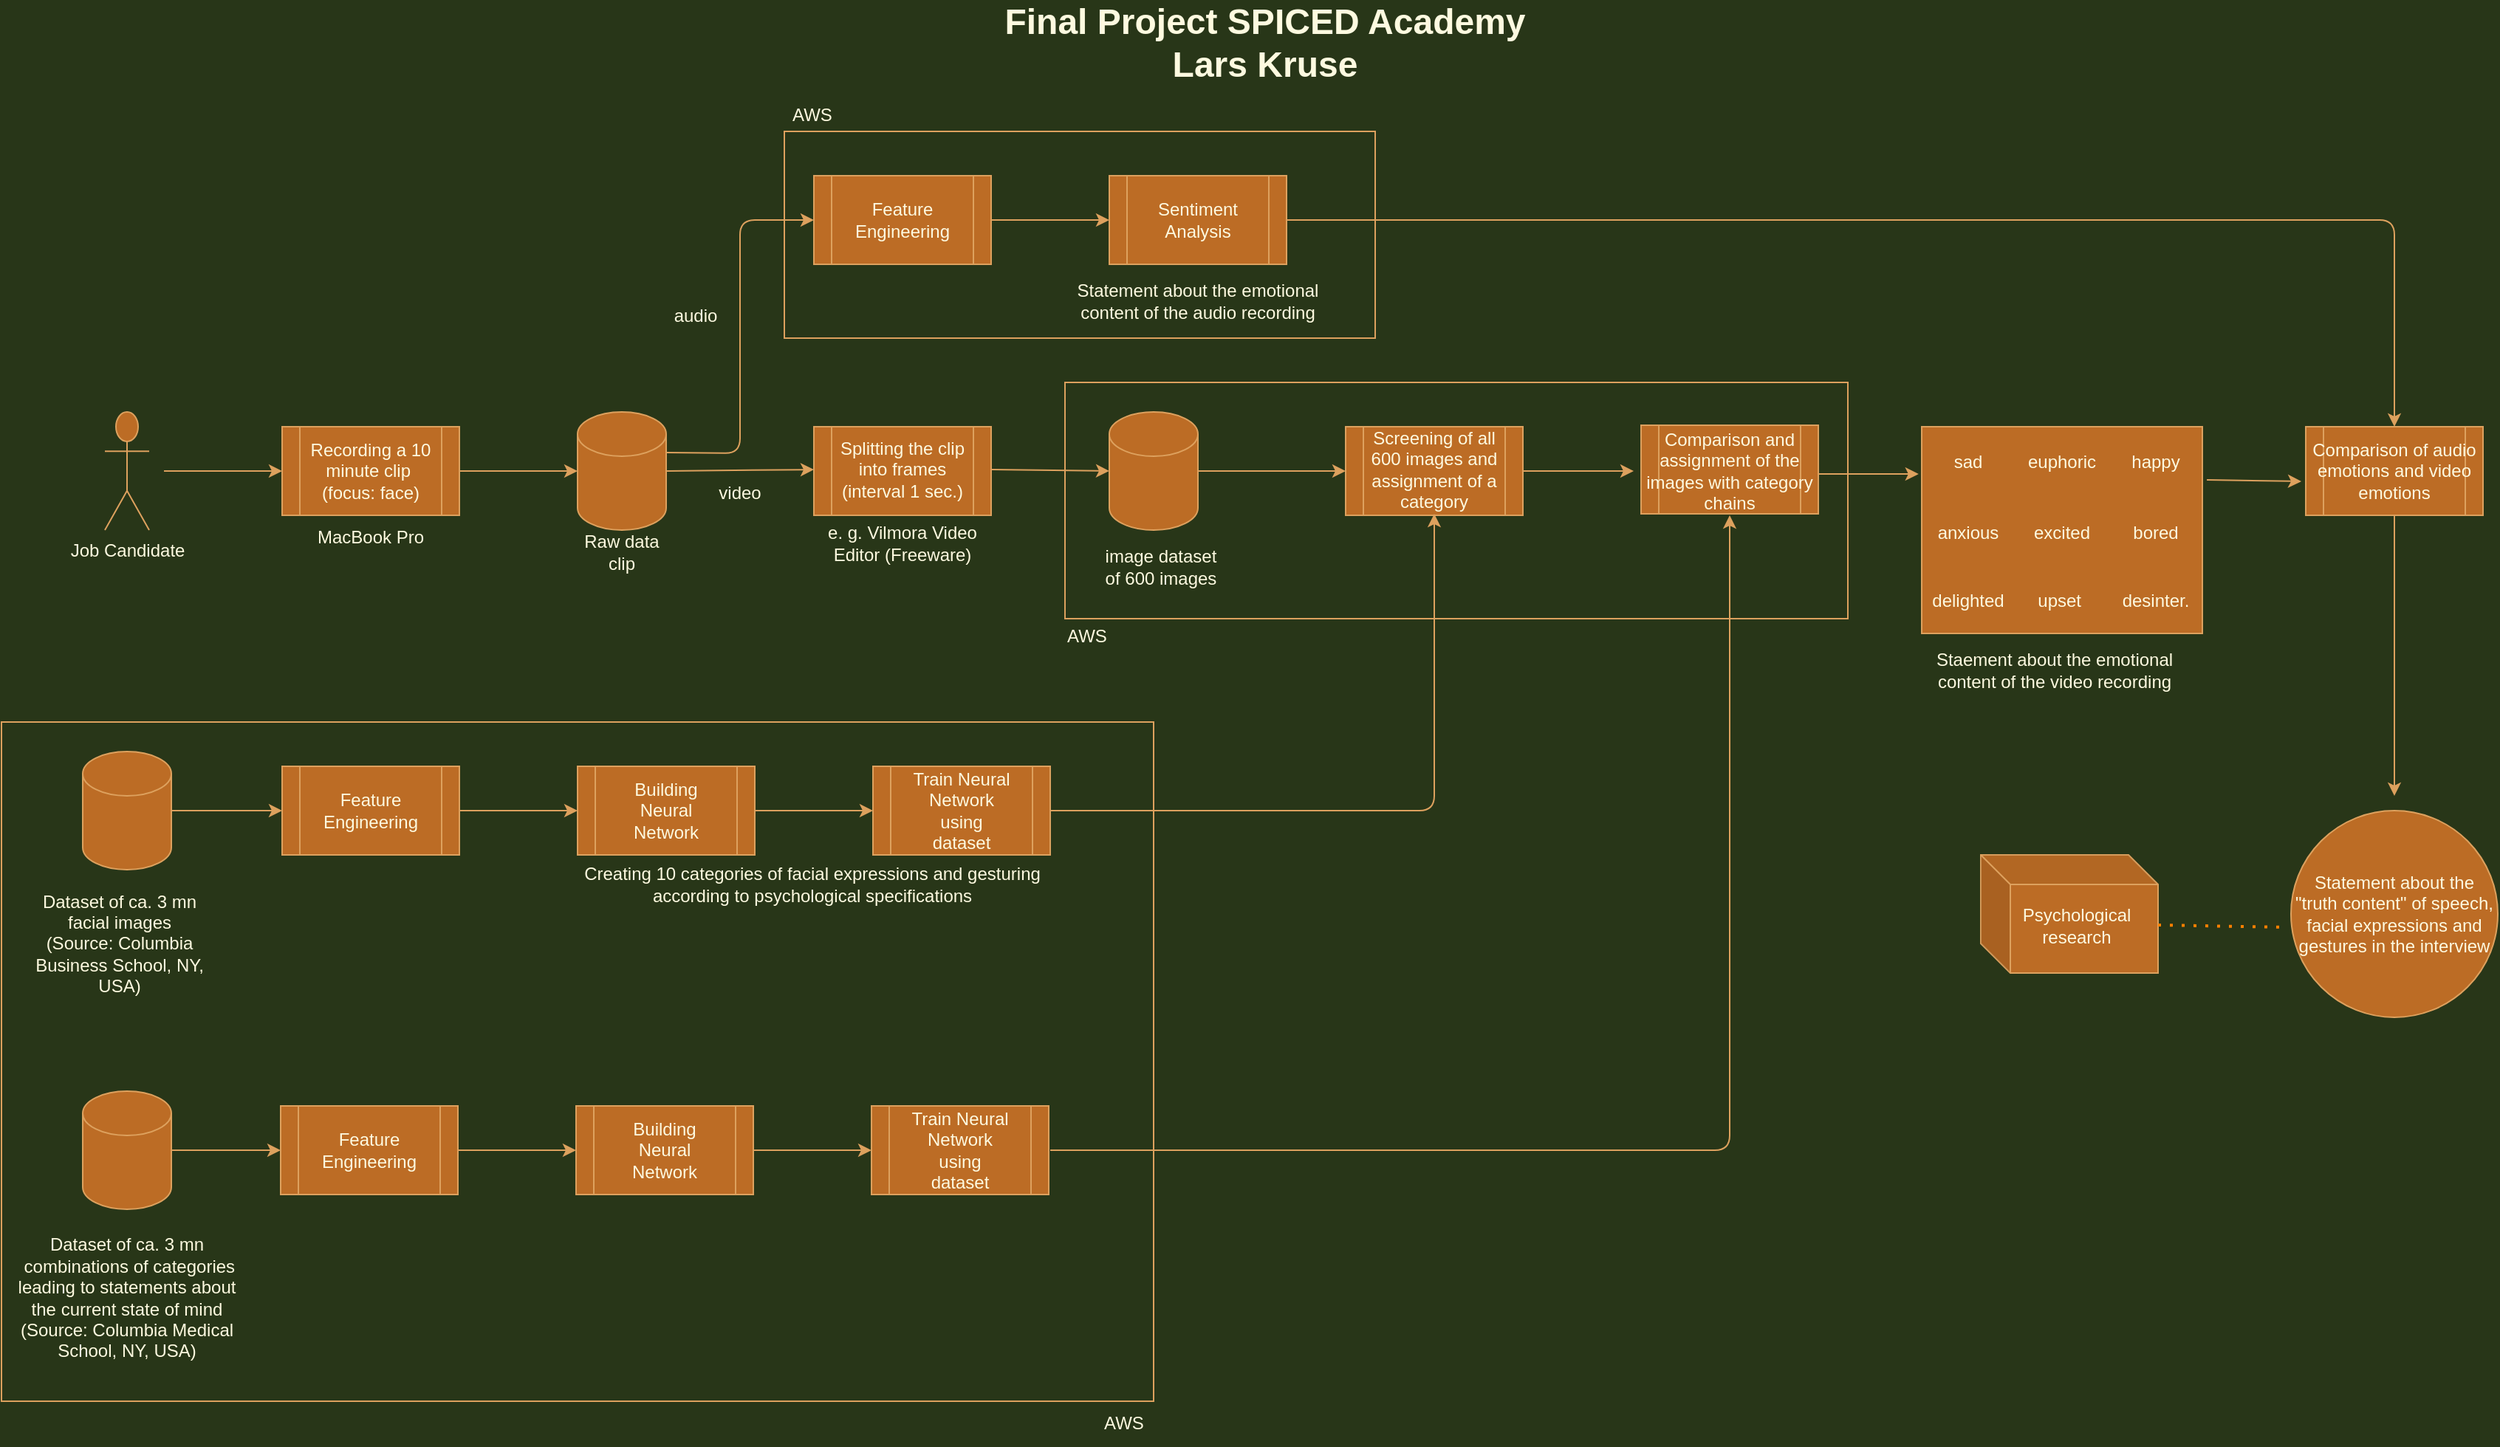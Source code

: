 <mxfile version="16.6.2" type="github" pages="2">
  <diagram name="Page-1" id="74b105a0-9070-1c63-61bc-23e55f88626e">
    <mxGraphModel dx="2045" dy="1108" grid="1" gridSize="10" guides="1" tooltips="1" connect="1" arrows="1" fold="1" page="1" pageScale="1.5" pageWidth="1169" pageHeight="826" background="#283618" math="0" shadow="0">
      <root>
        <mxCell id="0" style=";html=1;" />
        <mxCell id="1" style=";html=1;" parent="0" />
        <mxCell id="10b056a9c633e61c-30" value="Final Project SPICED Academy&lt;br&gt;Lars Kruse" style="text;strokeColor=none;fillColor=none;html=1;fontSize=24;fontStyle=1;verticalAlign=middle;align=center;fontColor=#FEFAE0;" parent="1" vertex="1">
          <mxGeometry x="80" y="40" width="1590" height="40" as="geometry" />
        </mxCell>
        <mxCell id="zrJcdOzRsB4FpwYGA8S4-10" value="Job Candidate" style="shape=umlActor;verticalLabelPosition=bottom;verticalAlign=top;html=1;outlineConnect=0;fillColor=#BC6C25;strokeColor=#DDA15E;fontColor=#FEFAE0;" vertex="1" parent="1">
          <mxGeometry x="90" y="310" width="30" height="80" as="geometry" />
        </mxCell>
        <mxCell id="zrJcdOzRsB4FpwYGA8S4-18" value="" style="shape=cylinder3;whiteSpace=wrap;html=1;boundedLbl=1;backgroundOutline=1;size=15;fontColor=#FEFAE0;fillColor=#BC6C25;strokeColor=#DDA15E;" vertex="1" parent="1">
          <mxGeometry x="410" y="310" width="60" height="80" as="geometry" />
        </mxCell>
        <mxCell id="zrJcdOzRsB4FpwYGA8S4-19" value="" style="endArrow=classic;html=1;rounded=0;fontColor=#FEFAE0;exitX=1;exitY=0.5;exitDx=0;exitDy=0;labelBackgroundColor=#283618;strokeColor=#DDA15E;" edge="1" parent="1" source="zrJcdOzRsB4FpwYGA8S4-23" target="zrJcdOzRsB4FpwYGA8S4-18">
          <mxGeometry width="50" height="50" relative="1" as="geometry">
            <mxPoint x="340" y="440" as="sourcePoint" />
            <mxPoint x="910" y="510" as="targetPoint" />
          </mxGeometry>
        </mxCell>
        <mxCell id="zrJcdOzRsB4FpwYGA8S4-20" value="Raw data clip" style="text;html=1;strokeColor=none;fillColor=none;align=center;verticalAlign=middle;whiteSpace=wrap;rounded=0;fontColor=#FEFAE0;" vertex="1" parent="1">
          <mxGeometry x="410" y="390" width="60" height="30" as="geometry" />
        </mxCell>
        <mxCell id="zrJcdOzRsB4FpwYGA8S4-22" value="" style="endArrow=classic;html=1;rounded=0;fontColor=#FEFAE0;entryX=0;entryY=0.5;entryDx=0;entryDy=0;labelBackgroundColor=#283618;strokeColor=#DDA15E;" edge="1" parent="1" target="zrJcdOzRsB4FpwYGA8S4-23">
          <mxGeometry width="50" height="50" relative="1" as="geometry">
            <mxPoint x="130" y="350" as="sourcePoint" />
            <mxPoint x="200" y="360" as="targetPoint" />
          </mxGeometry>
        </mxCell>
        <mxCell id="zrJcdOzRsB4FpwYGA8S4-23" value="" style="shape=process;whiteSpace=wrap;html=1;backgroundOutline=1;fontColor=#FEFAE0;fillColor=#BC6C25;strokeColor=#DDA15E;" vertex="1" parent="1">
          <mxGeometry x="210" y="320" width="120" height="60" as="geometry" />
        </mxCell>
        <mxCell id="zrJcdOzRsB4FpwYGA8S4-24" value="Recording a 10 minute clip&amp;nbsp;&lt;br&gt;(focus: face)" style="text;html=1;strokeColor=none;fillColor=none;align=center;verticalAlign=middle;whiteSpace=wrap;rounded=0;fontColor=#FEFAE0;" vertex="1" parent="1">
          <mxGeometry x="220" y="335" width="100" height="30" as="geometry" />
        </mxCell>
        <mxCell id="zrJcdOzRsB4FpwYGA8S4-25" value="MacBook Pro" style="text;html=1;strokeColor=none;fillColor=none;align=center;verticalAlign=middle;whiteSpace=wrap;rounded=0;fontColor=#FEFAE0;" vertex="1" parent="1">
          <mxGeometry x="220" y="380" width="100" height="30" as="geometry" />
        </mxCell>
        <mxCell id="zrJcdOzRsB4FpwYGA8S4-26" value="" style="shape=process;whiteSpace=wrap;html=1;backgroundOutline=1;fontColor=#FEFAE0;fillColor=#BC6C25;strokeColor=#DDA15E;" vertex="1" parent="1">
          <mxGeometry x="570" y="320" width="120" height="60" as="geometry" />
        </mxCell>
        <mxCell id="zrJcdOzRsB4FpwYGA8S4-27" value="Splitting the clip &lt;br&gt;into frames&lt;br&gt;(interval 1 sec.)" style="text;html=1;strokeColor=none;fillColor=none;align=center;verticalAlign=middle;whiteSpace=wrap;rounded=0;fontColor=#FEFAE0;" vertex="1" parent="1">
          <mxGeometry x="570" y="324" width="120" height="50" as="geometry" />
        </mxCell>
        <mxCell id="zrJcdOzRsB4FpwYGA8S4-28" value="" style="endArrow=classic;html=1;rounded=0;fontColor=#FEFAE0;exitX=1;exitY=0.5;exitDx=0;exitDy=0;exitPerimeter=0;entryX=0;entryY=0.5;entryDx=0;entryDy=0;labelBackgroundColor=#283618;strokeColor=#DDA15E;startArrow=none;" edge="1" parent="1" source="zrJcdOzRsB4FpwYGA8S4-18" target="zrJcdOzRsB4FpwYGA8S4-27">
          <mxGeometry width="50" height="50" relative="1" as="geometry">
            <mxPoint x="540" y="394" as="sourcePoint" />
            <mxPoint x="910" y="510" as="targetPoint" />
          </mxGeometry>
        </mxCell>
        <mxCell id="zrJcdOzRsB4FpwYGA8S4-29" value="" style="shape=cylinder3;whiteSpace=wrap;html=1;boundedLbl=1;backgroundOutline=1;size=15;fontColor=#FEFAE0;fillColor=#BC6C25;strokeColor=#DDA15E;" vertex="1" parent="1">
          <mxGeometry x="770" y="310" width="60" height="80" as="geometry" />
        </mxCell>
        <mxCell id="zrJcdOzRsB4FpwYGA8S4-30" value="" style="endArrow=classic;html=1;rounded=0;fontColor=#FEFAE0;exitX=1;exitY=0.5;exitDx=0;exitDy=0;entryX=0;entryY=0.5;entryDx=0;entryDy=0;entryPerimeter=0;labelBackgroundColor=#283618;strokeColor=#DDA15E;" edge="1" parent="1" source="zrJcdOzRsB4FpwYGA8S4-27" target="zrJcdOzRsB4FpwYGA8S4-29">
          <mxGeometry width="50" height="50" relative="1" as="geometry">
            <mxPoint x="860" y="560" as="sourcePoint" />
            <mxPoint x="910" y="510" as="targetPoint" />
          </mxGeometry>
        </mxCell>
        <mxCell id="vXQWUet9Y1mkN0swgNJU-1" value="e. g. Vilmora Video Editor (Freeware)" style="text;html=1;strokeColor=none;fillColor=none;align=center;verticalAlign=middle;whiteSpace=wrap;rounded=0;sketch=0;fontColor=#FEFAE0;" vertex="1" parent="1">
          <mxGeometry x="565" y="374" width="130" height="50" as="geometry" />
        </mxCell>
        <mxCell id="vXQWUet9Y1mkN0swgNJU-2" value="image dataset of 600 images" style="text;html=1;strokeColor=none;fillColor=none;align=center;verticalAlign=middle;whiteSpace=wrap;rounded=0;sketch=0;fontColor=#FEFAE0;" vertex="1" parent="1">
          <mxGeometry x="760" y="400" width="90" height="30" as="geometry" />
        </mxCell>
        <mxCell id="vXQWUet9Y1mkN0swgNJU-3" value="" style="shape=cylinder3;whiteSpace=wrap;html=1;boundedLbl=1;backgroundOutline=1;size=15;rounded=0;sketch=0;fontColor=#FEFAE0;strokeColor=#DDA15E;fillColor=#BC6C25;" vertex="1" parent="1">
          <mxGeometry x="75" y="540" width="60" height="80" as="geometry" />
        </mxCell>
        <mxCell id="vXQWUet9Y1mkN0swgNJU-4" value="Dataset of ca. 3 mn facial images (Source: Columbia Business School, NY, USA)" style="text;html=1;strokeColor=none;fillColor=none;align=center;verticalAlign=middle;whiteSpace=wrap;rounded=0;sketch=0;fontColor=#FEFAE0;" vertex="1" parent="1">
          <mxGeometry x="40" y="650" width="120" height="40" as="geometry" />
        </mxCell>
        <mxCell id="vXQWUet9Y1mkN0swgNJU-5" value="" style="shape=process;whiteSpace=wrap;html=1;backgroundOutline=1;rounded=0;sketch=0;fontColor=#FEFAE0;strokeColor=#DDA15E;fillColor=#BC6C25;" vertex="1" parent="1">
          <mxGeometry x="410" y="550" width="120" height="60" as="geometry" />
        </mxCell>
        <mxCell id="vXQWUet9Y1mkN0swgNJU-6" value="Building Neural Network" style="text;html=1;strokeColor=none;fillColor=none;align=center;verticalAlign=middle;whiteSpace=wrap;rounded=0;sketch=0;fontColor=#FEFAE0;" vertex="1" parent="1">
          <mxGeometry x="440" y="565" width="60" height="30" as="geometry" />
        </mxCell>
        <mxCell id="vXQWUet9Y1mkN0swgNJU-7" value="" style="shape=process;whiteSpace=wrap;html=1;backgroundOutline=1;rounded=0;sketch=0;fontColor=#FEFAE0;strokeColor=#DDA15E;fillColor=#BC6C25;" vertex="1" parent="1">
          <mxGeometry x="610" y="550" width="120" height="60" as="geometry" />
        </mxCell>
        <mxCell id="vXQWUet9Y1mkN0swgNJU-8" value="Train Neural Network using dataset" style="text;html=1;strokeColor=none;fillColor=none;align=center;verticalAlign=middle;whiteSpace=wrap;rounded=0;sketch=0;fontColor=#FEFAE0;" vertex="1" parent="1">
          <mxGeometry x="635" y="565" width="70" height="30" as="geometry" />
        </mxCell>
        <mxCell id="vXQWUet9Y1mkN0swgNJU-11" value="" style="shape=process;whiteSpace=wrap;html=1;backgroundOutline=1;rounded=0;sketch=0;fontColor=#FEFAE0;strokeColor=#DDA15E;fillColor=#BC6C25;" vertex="1" parent="1">
          <mxGeometry x="210" y="550" width="120" height="60" as="geometry" />
        </mxCell>
        <mxCell id="vXQWUet9Y1mkN0swgNJU-12" value="Feature Engineering" style="text;html=1;strokeColor=none;fillColor=none;align=center;verticalAlign=middle;whiteSpace=wrap;rounded=0;sketch=0;fontColor=#FEFAE0;" vertex="1" parent="1">
          <mxGeometry x="240" y="565" width="60" height="30" as="geometry" />
        </mxCell>
        <mxCell id="vXQWUet9Y1mkN0swgNJU-14" value="" style="endArrow=classic;html=1;rounded=1;sketch=0;fontColor=#FEFAE0;strokeColor=#DDA15E;fillColor=#BC6C25;curved=0;exitX=1;exitY=0.5;exitDx=0;exitDy=0;exitPerimeter=0;entryX=0;entryY=0.5;entryDx=0;entryDy=0;labelBackgroundColor=#283618;" edge="1" parent="1" source="vXQWUet9Y1mkN0swgNJU-3" target="vXQWUet9Y1mkN0swgNJU-11">
          <mxGeometry width="50" height="50" relative="1" as="geometry">
            <mxPoint x="780" y="670" as="sourcePoint" />
            <mxPoint x="830" y="620" as="targetPoint" />
          </mxGeometry>
        </mxCell>
        <mxCell id="vXQWUet9Y1mkN0swgNJU-15" value="" style="endArrow=classic;html=1;rounded=1;sketch=0;fontColor=#FEFAE0;strokeColor=#DDA15E;fillColor=#BC6C25;curved=0;entryX=0;entryY=0.5;entryDx=0;entryDy=0;labelBackgroundColor=#283618;" edge="1" parent="1" target="vXQWUet9Y1mkN0swgNJU-5">
          <mxGeometry width="50" height="50" relative="1" as="geometry">
            <mxPoint x="330" y="580" as="sourcePoint" />
            <mxPoint x="380" y="530" as="targetPoint" />
          </mxGeometry>
        </mxCell>
        <mxCell id="vXQWUet9Y1mkN0swgNJU-16" value="" style="endArrow=classic;html=1;rounded=1;sketch=0;fontColor=#FEFAE0;strokeColor=#DDA15E;fillColor=#BC6C25;curved=0;exitX=1;exitY=0.5;exitDx=0;exitDy=0;entryX=0;entryY=0.5;entryDx=0;entryDy=0;labelBackgroundColor=#283618;" edge="1" parent="1" source="vXQWUet9Y1mkN0swgNJU-5" target="vXQWUet9Y1mkN0swgNJU-7">
          <mxGeometry width="50" height="50" relative="1" as="geometry">
            <mxPoint x="780" y="670" as="sourcePoint" />
            <mxPoint x="830" y="620" as="targetPoint" />
          </mxGeometry>
        </mxCell>
        <mxCell id="vXQWUet9Y1mkN0swgNJU-18" value="Creating 10 categories of facial expressions and gesturing according to psychological specifications" style="text;html=1;strokeColor=none;fillColor=none;align=center;verticalAlign=middle;whiteSpace=wrap;rounded=0;sketch=0;fontColor=#FEFAE0;" vertex="1" parent="1">
          <mxGeometry x="409" y="610" width="320" height="40" as="geometry" />
        </mxCell>
        <mxCell id="vXQWUet9Y1mkN0swgNJU-19" value="" style="shape=process;whiteSpace=wrap;html=1;backgroundOutline=1;rounded=0;sketch=0;fontColor=#FEFAE0;strokeColor=#DDA15E;fillColor=#BC6C25;" vertex="1" parent="1">
          <mxGeometry x="930" y="320" width="120" height="60" as="geometry" />
        </mxCell>
        <mxCell id="vXQWUet9Y1mkN0swgNJU-20" value="Screening of all 600 images and assignment of a category" style="text;html=1;strokeColor=none;fillColor=none;align=center;verticalAlign=middle;whiteSpace=wrap;rounded=0;sketch=0;fontColor=#FEFAE0;" vertex="1" parent="1">
          <mxGeometry x="940" y="319" width="100" height="60" as="geometry" />
        </mxCell>
        <mxCell id="vXQWUet9Y1mkN0swgNJU-22" value="" style="endArrow=classic;html=1;rounded=1;sketch=0;fontColor=#FEFAE0;strokeColor=#DDA15E;fillColor=#BC6C25;curved=0;exitX=1;exitY=0.5;exitDx=0;exitDy=0;exitPerimeter=0;entryX=0;entryY=0.5;entryDx=0;entryDy=0;labelBackgroundColor=#283618;" edge="1" parent="1" source="zrJcdOzRsB4FpwYGA8S4-29" target="vXQWUet9Y1mkN0swgNJU-19">
          <mxGeometry width="50" height="50" relative="1" as="geometry">
            <mxPoint x="780" y="670" as="sourcePoint" />
            <mxPoint x="830" y="620" as="targetPoint" />
          </mxGeometry>
        </mxCell>
        <mxCell id="vXQWUet9Y1mkN0swgNJU-23" value="" style="endArrow=classic;html=1;rounded=1;sketch=0;fontColor=#FEFAE0;strokeColor=#DDA15E;fillColor=#BC6C25;curved=0;exitX=1;exitY=0.5;exitDx=0;exitDy=0;entryX=0.5;entryY=1;entryDx=0;entryDy=0;labelBackgroundColor=#283618;" edge="1" parent="1" source="vXQWUet9Y1mkN0swgNJU-7" target="vXQWUet9Y1mkN0swgNJU-20">
          <mxGeometry width="50" height="50" relative="1" as="geometry">
            <mxPoint x="740" y="580" as="sourcePoint" />
            <mxPoint x="830" y="620" as="targetPoint" />
            <Array as="points">
              <mxPoint x="990" y="580" />
            </Array>
          </mxGeometry>
        </mxCell>
        <mxCell id="vXQWUet9Y1mkN0swgNJU-24" value="" style="shape=cylinder3;whiteSpace=wrap;html=1;boundedLbl=1;backgroundOutline=1;size=15;rounded=0;sketch=0;fontColor=#FEFAE0;strokeColor=#DDA15E;fillColor=#BC6C25;" vertex="1" parent="1">
          <mxGeometry x="75" y="770" width="60" height="80" as="geometry" />
        </mxCell>
        <mxCell id="vXQWUet9Y1mkN0swgNJU-25" value="Dataset of ca. 3 mn &amp;nbsp;combinations of categories leading to&amp;nbsp;statements about the current state of mind (Source: Columbia Medical School, NY, USA)" style="text;html=1;strokeColor=none;fillColor=none;align=center;verticalAlign=middle;whiteSpace=wrap;rounded=0;sketch=0;fontColor=#FEFAE0;" vertex="1" parent="1">
          <mxGeometry x="30" y="860" width="150" height="100" as="geometry" />
        </mxCell>
        <mxCell id="vXQWUet9Y1mkN0swgNJU-28" value="" style="shape=process;whiteSpace=wrap;html=1;backgroundOutline=1;rounded=0;sketch=0;fontColor=#FEFAE0;strokeColor=#DDA15E;fillColor=#BC6C25;" vertex="1" parent="1">
          <mxGeometry x="409" y="780" width="120" height="60" as="geometry" />
        </mxCell>
        <mxCell id="vXQWUet9Y1mkN0swgNJU-29" value="Building Neural Network" style="text;html=1;strokeColor=none;fillColor=none;align=center;verticalAlign=middle;whiteSpace=wrap;rounded=0;sketch=0;fontColor=#FEFAE0;" vertex="1" parent="1">
          <mxGeometry x="439" y="795" width="60" height="30" as="geometry" />
        </mxCell>
        <mxCell id="vXQWUet9Y1mkN0swgNJU-30" value="" style="shape=process;whiteSpace=wrap;html=1;backgroundOutline=1;rounded=0;sketch=0;fontColor=#FEFAE0;strokeColor=#DDA15E;fillColor=#BC6C25;" vertex="1" parent="1">
          <mxGeometry x="609" y="780" width="120" height="60" as="geometry" />
        </mxCell>
        <mxCell id="vXQWUet9Y1mkN0swgNJU-31" value="Train Neural Network using dataset" style="text;html=1;strokeColor=none;fillColor=none;align=center;verticalAlign=middle;whiteSpace=wrap;rounded=0;sketch=0;fontColor=#FEFAE0;" vertex="1" parent="1">
          <mxGeometry x="634" y="795" width="70" height="30" as="geometry" />
        </mxCell>
        <mxCell id="vXQWUet9Y1mkN0swgNJU-32" value="" style="shape=process;whiteSpace=wrap;html=1;backgroundOutline=1;rounded=0;sketch=0;fontColor=#FEFAE0;strokeColor=#DDA15E;fillColor=#BC6C25;" vertex="1" parent="1">
          <mxGeometry x="209" y="780" width="120" height="60" as="geometry" />
        </mxCell>
        <mxCell id="vXQWUet9Y1mkN0swgNJU-33" value="Feature Engineering" style="text;html=1;strokeColor=none;fillColor=none;align=center;verticalAlign=middle;whiteSpace=wrap;rounded=0;sketch=0;fontColor=#FEFAE0;" vertex="1" parent="1">
          <mxGeometry x="239" y="795" width="60" height="30" as="geometry" />
        </mxCell>
        <mxCell id="vXQWUet9Y1mkN0swgNJU-34" value="" style="endArrow=classic;html=1;rounded=1;sketch=0;fontColor=#FEFAE0;strokeColor=#DDA15E;fillColor=#BC6C25;curved=0;entryX=0;entryY=0.5;entryDx=0;entryDy=0;labelBackgroundColor=#283618;" edge="1" parent="1" target="vXQWUet9Y1mkN0swgNJU-28">
          <mxGeometry width="50" height="50" relative="1" as="geometry">
            <mxPoint x="329" y="810" as="sourcePoint" />
            <mxPoint x="379" y="760" as="targetPoint" />
          </mxGeometry>
        </mxCell>
        <mxCell id="vXQWUet9Y1mkN0swgNJU-35" value="" style="endArrow=classic;html=1;rounded=1;sketch=0;fontColor=#FEFAE0;strokeColor=#DDA15E;fillColor=#BC6C25;curved=0;exitX=1;exitY=0.5;exitDx=0;exitDy=0;entryX=0;entryY=0.5;entryDx=0;entryDy=0;labelBackgroundColor=#283618;" edge="1" parent="1" source="vXQWUet9Y1mkN0swgNJU-28" target="vXQWUet9Y1mkN0swgNJU-30">
          <mxGeometry width="50" height="50" relative="1" as="geometry">
            <mxPoint x="779" y="900" as="sourcePoint" />
            <mxPoint x="829" y="850" as="targetPoint" />
          </mxGeometry>
        </mxCell>
        <mxCell id="vXQWUet9Y1mkN0swgNJU-37" value="" style="endArrow=classic;html=1;rounded=1;sketch=0;fontColor=#FEFAE0;strokeColor=#DDA15E;fillColor=#BC6C25;curved=0;entryX=0;entryY=0.5;entryDx=0;entryDy=0;labelBackgroundColor=#283618;" edge="1" parent="1" target="vXQWUet9Y1mkN0swgNJU-32">
          <mxGeometry width="50" height="50" relative="1" as="geometry">
            <mxPoint x="135" y="810" as="sourcePoint" />
            <mxPoint x="200" y="810" as="targetPoint" />
          </mxGeometry>
        </mxCell>
        <mxCell id="vXQWUet9Y1mkN0swgNJU-39" value="" style="shape=process;whiteSpace=wrap;html=1;backgroundOutline=1;rounded=0;sketch=0;fontColor=#FEFAE0;strokeColor=#DDA15E;fillColor=#BC6C25;" vertex="1" parent="1">
          <mxGeometry x="1130" y="319" width="120" height="60" as="geometry" />
        </mxCell>
        <mxCell id="vXQWUet9Y1mkN0swgNJU-40" value="Comparison and assignment of the images with category chains" style="text;html=1;strokeColor=none;fillColor=none;align=center;verticalAlign=middle;whiteSpace=wrap;rounded=0;sketch=0;fontColor=#FEFAE0;" vertex="1" parent="1">
          <mxGeometry x="1125" y="330" width="130" height="40" as="geometry" />
        </mxCell>
        <mxCell id="vXQWUet9Y1mkN0swgNJU-41" value="" style="endArrow=classic;html=1;rounded=1;sketch=0;fontColor=#FEFAE0;strokeColor=#DDA15E;fillColor=#BC6C25;curved=0;exitX=1;exitY=0.5;exitDx=0;exitDy=0;entryX=0;entryY=0.5;entryDx=0;entryDy=0;labelBackgroundColor=#283618;" edge="1" parent="1" source="vXQWUet9Y1mkN0swgNJU-19" target="vXQWUet9Y1mkN0swgNJU-40">
          <mxGeometry width="50" height="50" relative="1" as="geometry">
            <mxPoint x="780" y="670" as="sourcePoint" />
            <mxPoint x="830" y="620" as="targetPoint" />
          </mxGeometry>
        </mxCell>
        <mxCell id="vXQWUet9Y1mkN0swgNJU-42" value="" style="endArrow=classic;html=1;rounded=1;sketch=0;fontColor=#FEFAE0;strokeColor=#DDA15E;fillColor=#BC6C25;curved=0;labelBackgroundColor=#283618;" edge="1" parent="1">
          <mxGeometry width="50" height="50" relative="1" as="geometry">
            <mxPoint x="730" y="810" as="sourcePoint" />
            <mxPoint x="1190" y="380" as="targetPoint" />
            <Array as="points">
              <mxPoint x="1190" y="810" />
            </Array>
          </mxGeometry>
        </mxCell>
        <mxCell id="vXQWUet9Y1mkN0swgNJU-43" value="" style="shape=process;whiteSpace=wrap;html=1;backgroundOutline=1;rounded=0;sketch=0;fontColor=#FEFAE0;strokeColor=#DDA15E;fillColor=#BC6C25;" vertex="1" parent="1">
          <mxGeometry x="770" y="150" width="120" height="60" as="geometry" />
        </mxCell>
        <mxCell id="vXQWUet9Y1mkN0swgNJU-46" value="video" style="text;html=1;strokeColor=none;fillColor=none;align=center;verticalAlign=middle;whiteSpace=wrap;rounded=0;sketch=0;fontColor=#FEFAE0;" vertex="1" parent="1">
          <mxGeometry x="490" y="350" width="60" height="30" as="geometry" />
        </mxCell>
        <mxCell id="vXQWUet9Y1mkN0swgNJU-47" value="" style="endArrow=classic;html=1;rounded=1;sketch=0;fontColor=#FEFAE0;strokeColor=#DDA15E;fillColor=#BC6C25;curved=0;exitX=1;exitY=0;exitDx=0;exitDy=27.5;exitPerimeter=0;entryX=0;entryY=0.5;entryDx=0;entryDy=0;labelBackgroundColor=#283618;" edge="1" parent="1" source="zrJcdOzRsB4FpwYGA8S4-18" target="vXQWUet9Y1mkN0swgNJU-53">
          <mxGeometry width="50" height="50" relative="1" as="geometry">
            <mxPoint x="479" y="290" as="sourcePoint" />
            <mxPoint x="529" y="240" as="targetPoint" />
            <Array as="points">
              <mxPoint x="520" y="338" />
              <mxPoint x="520" y="180" />
            </Array>
          </mxGeometry>
        </mxCell>
        <mxCell id="vXQWUet9Y1mkN0swgNJU-48" value="audio" style="text;html=1;strokeColor=none;fillColor=none;align=center;verticalAlign=middle;whiteSpace=wrap;rounded=0;sketch=0;fontColor=#FEFAE0;" vertex="1" parent="1">
          <mxGeometry x="460" y="230" width="60" height="30" as="geometry" />
        </mxCell>
        <mxCell id="vXQWUet9Y1mkN0swgNJU-50" value="Sentiment Analysis" style="text;html=1;strokeColor=none;fillColor=none;align=center;verticalAlign=middle;whiteSpace=wrap;rounded=0;sketch=0;fontColor=#FEFAE0;" vertex="1" parent="1">
          <mxGeometry x="800" y="165" width="60" height="30" as="geometry" />
        </mxCell>
        <mxCell id="vXQWUet9Y1mkN0swgNJU-52" value="Statement about the emotional content of the audio recording" style="text;html=1;strokeColor=none;fillColor=none;align=center;verticalAlign=middle;whiteSpace=wrap;rounded=0;sketch=0;fontColor=#FEFAE0;" vertex="1" parent="1">
          <mxGeometry x="745" y="220" width="170" height="30" as="geometry" />
        </mxCell>
        <mxCell id="vXQWUet9Y1mkN0swgNJU-53" value="" style="shape=process;whiteSpace=wrap;html=1;backgroundOutline=1;rounded=0;sketch=0;fontColor=#FEFAE0;strokeColor=#DDA15E;fillColor=#BC6C25;" vertex="1" parent="1">
          <mxGeometry x="570" y="150" width="120" height="60" as="geometry" />
        </mxCell>
        <mxCell id="vXQWUet9Y1mkN0swgNJU-54" value="Feature Engineering" style="text;html=1;strokeColor=none;fillColor=none;align=center;verticalAlign=middle;whiteSpace=wrap;rounded=0;sketch=0;fontColor=#FEFAE0;" vertex="1" parent="1">
          <mxGeometry x="600" y="165" width="60" height="30" as="geometry" />
        </mxCell>
        <mxCell id="vXQWUet9Y1mkN0swgNJU-55" value="" style="endArrow=classic;html=1;rounded=1;sketch=0;fontColor=#FEFAE0;strokeColor=#DDA15E;fillColor=#BC6C25;curved=0;exitX=1;exitY=0.5;exitDx=0;exitDy=0;entryX=0;entryY=0.5;entryDx=0;entryDy=0;labelBackgroundColor=#283618;" edge="1" parent="1" source="vXQWUet9Y1mkN0swgNJU-53" target="vXQWUet9Y1mkN0swgNJU-43">
          <mxGeometry width="50" height="50" relative="1" as="geometry">
            <mxPoint x="760" y="480" as="sourcePoint" />
            <mxPoint x="810" y="430" as="targetPoint" />
          </mxGeometry>
        </mxCell>
        <mxCell id="vXQWUet9Y1mkN0swgNJU-57" value="" style="shape=table;html=1;whiteSpace=wrap;startSize=0;container=1;collapsible=0;childLayout=tableLayout;columnLines=0;rowLines=0;rounded=0;sketch=0;fontColor=#FEFAE0;strokeColor=#DDA15E;fillColor=#BC6C25;" vertex="1" parent="1">
          <mxGeometry x="1320" y="320" width="190" height="140" as="geometry" />
        </mxCell>
        <mxCell id="vXQWUet9Y1mkN0swgNJU-58" value="" style="shape=tableRow;horizontal=0;startSize=0;swimlaneHead=0;swimlaneBody=0;top=0;left=0;bottom=0;right=0;collapsible=0;dropTarget=0;fillColor=none;points=[[0,0.5],[1,0.5]];portConstraint=eastwest;rounded=0;sketch=0;fontColor=#FEFAE0;strokeColor=#DDA15E;" vertex="1" parent="vXQWUet9Y1mkN0swgNJU-57">
          <mxGeometry width="190" height="48" as="geometry" />
        </mxCell>
        <mxCell id="vXQWUet9Y1mkN0swgNJU-59" value="sad" style="shape=partialRectangle;html=1;whiteSpace=wrap;connectable=0;fillColor=none;top=0;left=0;bottom=0;right=0;overflow=hidden;fontSize=12;rounded=0;sketch=0;fontColor=#FEFAE0;strokeColor=#DDA15E;" vertex="1" parent="vXQWUet9Y1mkN0swgNJU-58">
          <mxGeometry width="63" height="48" as="geometry">
            <mxRectangle width="63" height="48" as="alternateBounds" />
          </mxGeometry>
        </mxCell>
        <mxCell id="vXQWUet9Y1mkN0swgNJU-60" value="euphoric" style="shape=partialRectangle;html=1;whiteSpace=wrap;connectable=0;fillColor=none;top=0;left=0;bottom=0;right=0;overflow=hidden;fontSize=12;rounded=0;sketch=0;fontColor=#FEFAE0;strokeColor=#DDA15E;" vertex="1" parent="vXQWUet9Y1mkN0swgNJU-58">
          <mxGeometry x="63" width="64" height="48" as="geometry">
            <mxRectangle width="64" height="48" as="alternateBounds" />
          </mxGeometry>
        </mxCell>
        <mxCell id="vXQWUet9Y1mkN0swgNJU-61" value="happy" style="shape=partialRectangle;html=1;whiteSpace=wrap;connectable=0;fillColor=none;top=0;left=0;bottom=0;right=0;overflow=hidden;fontSize=12;rounded=0;sketch=0;fontColor=#FEFAE0;strokeColor=#DDA15E;" vertex="1" parent="vXQWUet9Y1mkN0swgNJU-58">
          <mxGeometry x="127" width="63" height="48" as="geometry">
            <mxRectangle width="63" height="48" as="alternateBounds" />
          </mxGeometry>
        </mxCell>
        <mxCell id="vXQWUet9Y1mkN0swgNJU-62" value="" style="shape=tableRow;horizontal=0;startSize=0;swimlaneHead=0;swimlaneBody=0;top=0;left=0;bottom=0;right=0;collapsible=0;dropTarget=0;fillColor=none;points=[[0,0.5],[1,0.5]];portConstraint=eastwest;rounded=0;sketch=0;fontColor=#FEFAE0;strokeColor=#DDA15E;" vertex="1" parent="vXQWUet9Y1mkN0swgNJU-57">
          <mxGeometry y="48" width="190" height="47" as="geometry" />
        </mxCell>
        <mxCell id="vXQWUet9Y1mkN0swgNJU-63" value="anxious" style="shape=partialRectangle;html=1;whiteSpace=wrap;connectable=0;fillColor=none;top=0;left=0;bottom=0;right=0;overflow=hidden;fontSize=12;rounded=0;sketch=0;fontColor=#FEFAE0;strokeColor=#DDA15E;" vertex="1" parent="vXQWUet9Y1mkN0swgNJU-62">
          <mxGeometry width="63" height="47" as="geometry">
            <mxRectangle width="63" height="47" as="alternateBounds" />
          </mxGeometry>
        </mxCell>
        <mxCell id="vXQWUet9Y1mkN0swgNJU-64" value="excited" style="shape=partialRectangle;html=1;whiteSpace=wrap;connectable=0;fillColor=none;top=0;left=0;bottom=0;right=0;overflow=hidden;fontSize=12;rounded=0;sketch=0;fontColor=#FEFAE0;strokeColor=#DDA15E;" vertex="1" parent="vXQWUet9Y1mkN0swgNJU-62">
          <mxGeometry x="63" width="64" height="47" as="geometry">
            <mxRectangle width="64" height="47" as="alternateBounds" />
          </mxGeometry>
        </mxCell>
        <mxCell id="vXQWUet9Y1mkN0swgNJU-65" value="bored" style="shape=partialRectangle;html=1;whiteSpace=wrap;connectable=0;fillColor=none;top=0;left=0;bottom=0;right=0;overflow=hidden;fontSize=12;rounded=0;sketch=0;fontColor=#FEFAE0;strokeColor=#DDA15E;" vertex="1" parent="vXQWUet9Y1mkN0swgNJU-62">
          <mxGeometry x="127" width="63" height="47" as="geometry">
            <mxRectangle width="63" height="47" as="alternateBounds" />
          </mxGeometry>
        </mxCell>
        <mxCell id="vXQWUet9Y1mkN0swgNJU-66" value="" style="shape=tableRow;horizontal=0;startSize=0;swimlaneHead=0;swimlaneBody=0;top=0;left=0;bottom=0;right=0;collapsible=0;dropTarget=0;fillColor=none;points=[[0,0.5],[1,0.5]];portConstraint=eastwest;rounded=0;sketch=0;fontColor=#FEFAE0;strokeColor=#DDA15E;" vertex="1" parent="vXQWUet9Y1mkN0swgNJU-57">
          <mxGeometry y="95" width="190" height="45" as="geometry" />
        </mxCell>
        <mxCell id="vXQWUet9Y1mkN0swgNJU-67" value="delighted" style="shape=partialRectangle;html=1;whiteSpace=wrap;connectable=0;fillColor=none;top=0;left=0;bottom=0;right=0;overflow=hidden;fontSize=12;rounded=0;sketch=0;fontColor=#FEFAE0;strokeColor=#DDA15E;" vertex="1" parent="vXQWUet9Y1mkN0swgNJU-66">
          <mxGeometry width="63" height="45" as="geometry">
            <mxRectangle width="63" height="45" as="alternateBounds" />
          </mxGeometry>
        </mxCell>
        <mxCell id="vXQWUet9Y1mkN0swgNJU-68" value="upset&lt;span style=&quot;white-space: pre&quot;&gt;	&lt;/span&gt;" style="shape=partialRectangle;html=1;whiteSpace=wrap;connectable=0;fillColor=none;top=0;left=0;bottom=0;right=0;overflow=hidden;fontSize=12;rounded=0;sketch=0;fontColor=#FEFAE0;strokeColor=#DDA15E;" vertex="1" parent="vXQWUet9Y1mkN0swgNJU-66">
          <mxGeometry x="63" width="64" height="45" as="geometry">
            <mxRectangle width="64" height="45" as="alternateBounds" />
          </mxGeometry>
        </mxCell>
        <mxCell id="vXQWUet9Y1mkN0swgNJU-69" value="desinter." style="shape=partialRectangle;html=1;whiteSpace=wrap;connectable=0;fillColor=none;top=0;left=0;bottom=0;right=0;overflow=hidden;fontSize=12;rounded=0;sketch=0;fontColor=#FEFAE0;strokeColor=#DDA15E;" vertex="1" parent="vXQWUet9Y1mkN0swgNJU-66">
          <mxGeometry x="127" width="63" height="45" as="geometry">
            <mxRectangle width="63" height="45" as="alternateBounds" />
          </mxGeometry>
        </mxCell>
        <mxCell id="vXQWUet9Y1mkN0swgNJU-70" value="" style="endArrow=classic;html=1;rounded=1;sketch=0;fontColor=#FEFAE0;strokeColor=#DDA15E;fillColor=#BC6C25;curved=0;entryX=-0.011;entryY=0.667;entryDx=0;entryDy=0;entryPerimeter=0;labelBackgroundColor=#283618;" edge="1" parent="1" target="vXQWUet9Y1mkN0swgNJU-58">
          <mxGeometry width="50" height="50" relative="1" as="geometry">
            <mxPoint x="1250" y="352" as="sourcePoint" />
            <mxPoint x="810" y="430" as="targetPoint" />
          </mxGeometry>
        </mxCell>
        <mxCell id="vXQWUet9Y1mkN0swgNJU-71" value="" style="shape=process;whiteSpace=wrap;html=1;backgroundOutline=1;rounded=0;sketch=0;fontColor=#FEFAE0;strokeColor=#DDA15E;fillColor=#BC6C25;" vertex="1" parent="1">
          <mxGeometry x="1580" y="320" width="120" height="60" as="geometry" />
        </mxCell>
        <mxCell id="vXQWUet9Y1mkN0swgNJU-72" value="Comparison of audio emotions and video emotions" style="text;html=1;strokeColor=none;fillColor=none;align=center;verticalAlign=middle;whiteSpace=wrap;rounded=0;sketch=0;fontColor=#FEFAE0;" vertex="1" parent="1">
          <mxGeometry x="1580" y="320" width="120" height="60" as="geometry" />
        </mxCell>
        <mxCell id="vXQWUet9Y1mkN0swgNJU-73" value="" style="ellipse;whiteSpace=wrap;html=1;aspect=fixed;rounded=0;sketch=0;fontColor=#FEFAE0;strokeColor=#DDA15E;fillColor=#BC6C25;" vertex="1" parent="1">
          <mxGeometry x="1570" y="580" width="140" height="140" as="geometry" />
        </mxCell>
        <mxCell id="vXQWUet9Y1mkN0swgNJU-75" value="Statement about the &quot;truth content&quot; of speech, facial expressions and gestures in the interview" style="text;html=1;strokeColor=none;fillColor=none;align=center;verticalAlign=middle;whiteSpace=wrap;rounded=0;sketch=0;fontColor=#FEFAE0;" vertex="1" parent="1">
          <mxGeometry x="1570" y="585" width="140" height="130" as="geometry" />
        </mxCell>
        <mxCell id="vXQWUet9Y1mkN0swgNJU-76" value="" style="endArrow=classic;html=1;rounded=1;sketch=0;fontColor=#FEFAE0;strokeColor=#DDA15E;fillColor=#BC6C25;curved=0;exitX=0.5;exitY=1;exitDx=0;exitDy=0;labelBackgroundColor=#283618;" edge="1" parent="1" source="vXQWUet9Y1mkN0swgNJU-72">
          <mxGeometry width="50" height="50" relative="1" as="geometry">
            <mxPoint x="1330" y="595" as="sourcePoint" />
            <mxPoint x="1640" y="570" as="targetPoint" />
          </mxGeometry>
        </mxCell>
        <mxCell id="vXQWUet9Y1mkN0swgNJU-78" value="" style="endArrow=classic;html=1;rounded=1;sketch=0;fontColor=#FEFAE0;strokeColor=#DDA15E;fillColor=#BC6C25;curved=0;exitX=1.016;exitY=0.75;exitDx=0;exitDy=0;exitPerimeter=0;entryX=-0.025;entryY=0.617;entryDx=0;entryDy=0;entryPerimeter=0;labelBackgroundColor=#283618;" edge="1" parent="1" source="vXQWUet9Y1mkN0swgNJU-58" target="vXQWUet9Y1mkN0swgNJU-71">
          <mxGeometry width="50" height="50" relative="1" as="geometry">
            <mxPoint x="1520" y="520" as="sourcePoint" />
            <mxPoint x="1570" y="370" as="targetPoint" />
          </mxGeometry>
        </mxCell>
        <mxCell id="vXQWUet9Y1mkN0swgNJU-79" value="Staement about the emotional content of the video recording" style="text;html=1;strokeColor=none;fillColor=none;align=center;verticalAlign=middle;whiteSpace=wrap;rounded=0;sketch=0;fontColor=#FEFAE0;" vertex="1" parent="1">
          <mxGeometry x="1310" y="470" width="200" height="30" as="geometry" />
        </mxCell>
        <mxCell id="vXQWUet9Y1mkN0swgNJU-82" value="" style="endArrow=classic;html=1;rounded=1;sketch=0;fontColor=#FEFAE0;strokeColor=#DDA15E;fillColor=#BC6C25;curved=0;exitX=1;exitY=0.5;exitDx=0;exitDy=0;entryX=0.5;entryY=0;entryDx=0;entryDy=0;labelBackgroundColor=#283618;" edge="1" parent="1" source="vXQWUet9Y1mkN0swgNJU-43" target="vXQWUet9Y1mkN0swgNJU-72">
          <mxGeometry width="50" height="50" relative="1" as="geometry">
            <mxPoint x="760" y="480" as="sourcePoint" />
            <mxPoint x="1490" y="290" as="targetPoint" />
            <Array as="points">
              <mxPoint x="1640" y="180" />
            </Array>
          </mxGeometry>
        </mxCell>
        <mxCell id="vXQWUet9Y1mkN0swgNJU-85" value="" style="rounded=0;whiteSpace=wrap;html=1;sketch=0;fontColor=#FEFAE0;strokeColor=#DDA15E;fillColor=none;" vertex="1" parent="1">
          <mxGeometry x="20" y="520" width="780" height="460" as="geometry" />
        </mxCell>
        <mxCell id="vXQWUet9Y1mkN0swgNJU-86" value="AWS" style="text;html=1;strokeColor=none;fillColor=none;align=center;verticalAlign=middle;whiteSpace=wrap;rounded=0;sketch=0;fontColor=#FEFAE0;" vertex="1" parent="1">
          <mxGeometry x="750" y="980" width="60" height="30" as="geometry" />
        </mxCell>
        <mxCell id="vXQWUet9Y1mkN0swgNJU-87" value="" style="rounded=0;whiteSpace=wrap;html=1;sketch=0;fontColor=#FEFAE0;strokeColor=#DDA15E;fillColor=none;" vertex="1" parent="1">
          <mxGeometry x="740" y="290" width="530" height="160" as="geometry" />
        </mxCell>
        <mxCell id="vXQWUet9Y1mkN0swgNJU-88" value="AWS" style="text;html=1;strokeColor=none;fillColor=none;align=center;verticalAlign=middle;whiteSpace=wrap;rounded=0;sketch=0;fontColor=#FEFAE0;" vertex="1" parent="1">
          <mxGeometry x="725" y="447" width="60" height="30" as="geometry" />
        </mxCell>
        <mxCell id="vXQWUet9Y1mkN0swgNJU-89" value="" style="rounded=0;whiteSpace=wrap;html=1;sketch=0;fontColor=#FEFAE0;strokeColor=#DDA15E;fillColor=none;" vertex="1" parent="1">
          <mxGeometry x="550" y="120" width="400" height="140" as="geometry" />
        </mxCell>
        <mxCell id="vXQWUet9Y1mkN0swgNJU-90" value="AWS" style="text;html=1;strokeColor=none;fillColor=none;align=center;verticalAlign=middle;whiteSpace=wrap;rounded=0;sketch=0;fontColor=#FEFAE0;" vertex="1" parent="1">
          <mxGeometry x="539" y="94" width="60" height="30" as="geometry" />
        </mxCell>
        <mxCell id="vXQWUet9Y1mkN0swgNJU-95" value="" style="shape=cube;whiteSpace=wrap;html=1;boundedLbl=1;backgroundOutline=1;darkOpacity=0.05;darkOpacity2=0.1;rounded=0;sketch=0;fontColor=#FEFAE0;strokeColor=#DDA15E;fillColor=#BC6C25;" vertex="1" parent="1">
          <mxGeometry x="1360" y="610" width="120" height="80" as="geometry" />
        </mxCell>
        <mxCell id="vXQWUet9Y1mkN0swgNJU-96" value="Psychological &lt;br&gt;research" style="text;html=1;strokeColor=none;fillColor=none;align=center;verticalAlign=middle;whiteSpace=wrap;rounded=0;sketch=0;fontColor=#FEFAE0;" vertex="1" parent="1">
          <mxGeometry x="1370" y="630" width="110" height="55" as="geometry" />
        </mxCell>
        <mxCell id="vXQWUet9Y1mkN0swgNJU-98" value="" style="endArrow=none;dashed=1;html=1;dashPattern=1 3;strokeWidth=2;rounded=1;sketch=0;fontColor=#FEFAE0;fillColor=#BC6C25;curved=0;exitX=1;exitY=0.5;exitDx=0;exitDy=0;entryX=-0.036;entryY=0.569;entryDx=0;entryDy=0;entryPerimeter=0;strokeColor=#FF8000;" edge="1" parent="1" source="vXQWUet9Y1mkN0swgNJU-96" target="vXQWUet9Y1mkN0swgNJU-75">
          <mxGeometry width="50" height="50" relative="1" as="geometry">
            <mxPoint x="1510" y="670" as="sourcePoint" />
            <mxPoint x="1560" y="620" as="targetPoint" />
          </mxGeometry>
        </mxCell>
      </root>
    </mxGraphModel>
  </diagram>
  <diagram id="GEsbwKyP6mmxtWgQzgE0" name="Page-2">
    <mxGraphModel dx="2045" dy="1108" grid="1" gridSize="10" guides="1" tooltips="1" connect="1" arrows="1" fold="1" page="1" pageScale="1" pageWidth="827" pageHeight="1169" math="0" shadow="0">
      <root>
        <mxCell id="JvjT2bo-om8DhKJhtweY-0" />
        <mxCell id="JvjT2bo-om8DhKJhtweY-1" parent="JvjT2bo-om8DhKJhtweY-0" />
      </root>
    </mxGraphModel>
  </diagram>
</mxfile>
